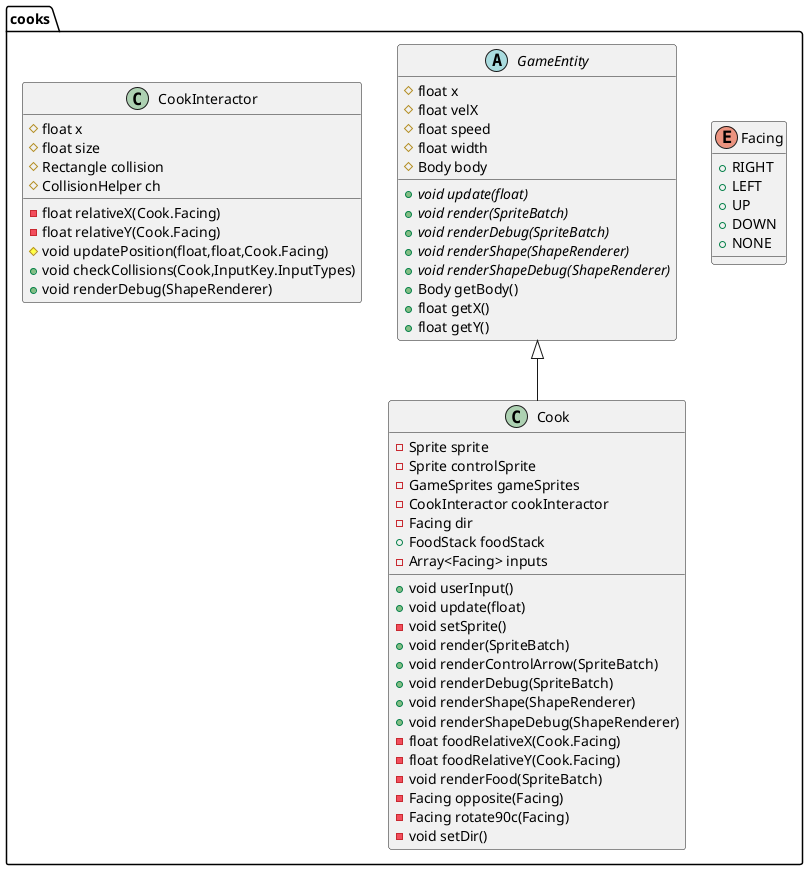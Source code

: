 @startuml
class cooks.Cook {
- Sprite sprite
- Sprite controlSprite
- GameSprites gameSprites
- CookInteractor cookInteractor
- Facing dir
+ FoodStack foodStack
- Array<Facing> inputs
+ void userInput()
+ void update(float)
- void setSprite()
+ void render(SpriteBatch)
+ void renderControlArrow(SpriteBatch)
+ void renderDebug(SpriteBatch)
+ void renderShape(ShapeRenderer)
+ void renderShapeDebug(ShapeRenderer)
- float foodRelativeX(Cook.Facing)
- float foodRelativeY(Cook.Facing)
- void renderFood(SpriteBatch)
- Facing opposite(Facing)
- Facing rotate90c(Facing)
- void setDir()
}
enum cooks.Facing {
+  RIGHT
+  LEFT
+  UP
+  DOWN
+  NONE
}
abstract class cooks.GameEntity {
# float x
# float velX
# float speed
# float width
# Body body
+ {abstract}void update(float)
+ {abstract}void render(SpriteBatch)
+ {abstract}void renderDebug(SpriteBatch)
+ {abstract}void renderShape(ShapeRenderer)
+ {abstract}void renderShapeDebug(ShapeRenderer)
+ Body getBody()
+ float getX()
+ float getY()
}
class cooks.CookInteractor {
# float x
# float size
# Rectangle collision
# CollisionHelper ch
- float relativeX(Cook.Facing)
- float relativeY(Cook.Facing)
# void updatePosition(float,float,Cook.Facing)
+ void checkCollisions(Cook,InputKey.InputTypes)
+ void renderDebug(ShapeRenderer)
}


cooks.GameEntity <|-- cooks.Cook
@enduml